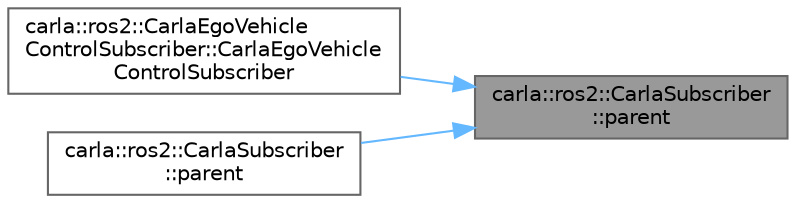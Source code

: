 digraph "carla::ros2::CarlaSubscriber::parent"
{
 // INTERACTIVE_SVG=YES
 // LATEX_PDF_SIZE
  bgcolor="transparent";
  edge [fontname=Helvetica,fontsize=10,labelfontname=Helvetica,labelfontsize=10];
  node [fontname=Helvetica,fontsize=10,shape=box,height=0.2,width=0.4];
  rankdir="RL";
  Node1 [id="Node000001",label="carla::ros2::CarlaSubscriber\l::parent",height=0.2,width=0.4,color="gray40", fillcolor="grey60", style="filled", fontcolor="black",tooltip=" "];
  Node1 -> Node2 [id="edge1_Node000001_Node000002",dir="back",color="steelblue1",style="solid",tooltip=" "];
  Node2 [id="Node000002",label="carla::ros2::CarlaEgoVehicle\lControlSubscriber::CarlaEgoVehicle\lControlSubscriber",height=0.2,width=0.4,color="grey40", fillcolor="white", style="filled",URL="$df/d99/classcarla_1_1ros2_1_1CarlaEgoVehicleControlSubscriber.html#a7e27e98fac55ccd8e9a0ea21e2e01a28",tooltip=" "];
  Node1 -> Node3 [id="edge2_Node000001_Node000003",dir="back",color="steelblue1",style="solid",tooltip=" "];
  Node3 [id="Node000003",label="carla::ros2::CarlaSubscriber\l::parent",height=0.2,width=0.4,color="grey40", fillcolor="white", style="filled",URL="$de/dd4/classcarla_1_1ros2_1_1CarlaSubscriber.html#ade903c09ad42f376ceafd33388152cd7",tooltip=" "];
}
